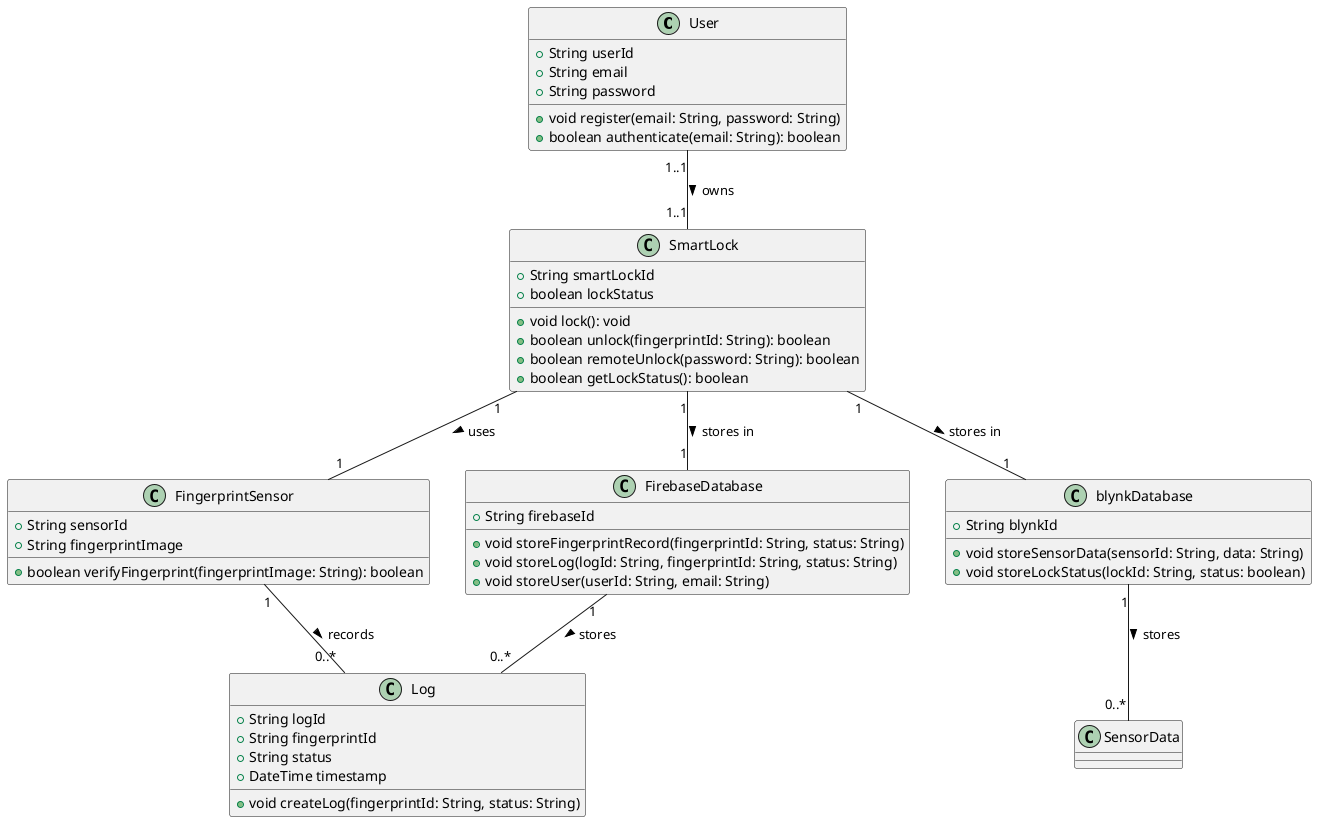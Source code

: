 @startuml Smart-Lock

' User Class - เก็บข้อมูลผู้ใช้
class User {
  +String userId
  +String email
  +String password
  +void register(email: String, password: String)
  +boolean authenticate(email: String): boolean
}

' SmartLock Class - เก็บข้อมูล Smart Lock
class SmartLock {
  +String smartLockId
  +boolean lockStatus
  +void lock(): void
  +boolean unlock(fingerprintId: String): boolean
  +boolean remoteUnlock(password: String): boolean
  +boolean getLockStatus(): boolean
}

' FingerprintSensor Class - เก็บข้อมูลการสแกนนิ้ว
class FingerprintSensor {
  +String sensorId
  +String fingerprintImage
  +boolean verifyFingerprint(fingerprintImage: String): boolean
}

' FirebaseDatabase Class - เก็บข้อมูลใน Firebase
class FirebaseDatabase {
  +String firebaseId
  +void storeFingerprintRecord(fingerprintId: String, status: String)
  +void storeLog(logId: String, fingerprintId: String, status: String)
  +void storeUser(userId: String, email: String)
}

' blynkDatabase Class - เก็บข้อมูล Real-time เช่น Sensor Data
class blynkDatabase {
  +String blynkId
  +void storeSensorData(sensorId: String, data: String)
  +void storeLockStatus(lockId: String, status: boolean)
}

' Log Class - เก็บข้อมูลการบันทึกการใช้งาน
class Log {
  +String logId
  +String fingerprintId
  +String status
  +DateTime timestamp
  +void createLog(fingerprintId: String, status: String)
}

' ความสัมพันธ์
User "1..1" -- "1..1" SmartLock : owns >
SmartLock "1" -- "1" FingerprintSensor : uses >
SmartLock "1" -- "1" FirebaseDatabase : stores in >
SmartLock "1" -- "1" blynkDatabase : stores in >
FingerprintSensor "1" -- "0..*" Log : records >
FirebaseDatabase "1" -- "0..*" Log : stores >
blynkDatabase "1" -- "0..*" SensorData : stores >

@enduml
